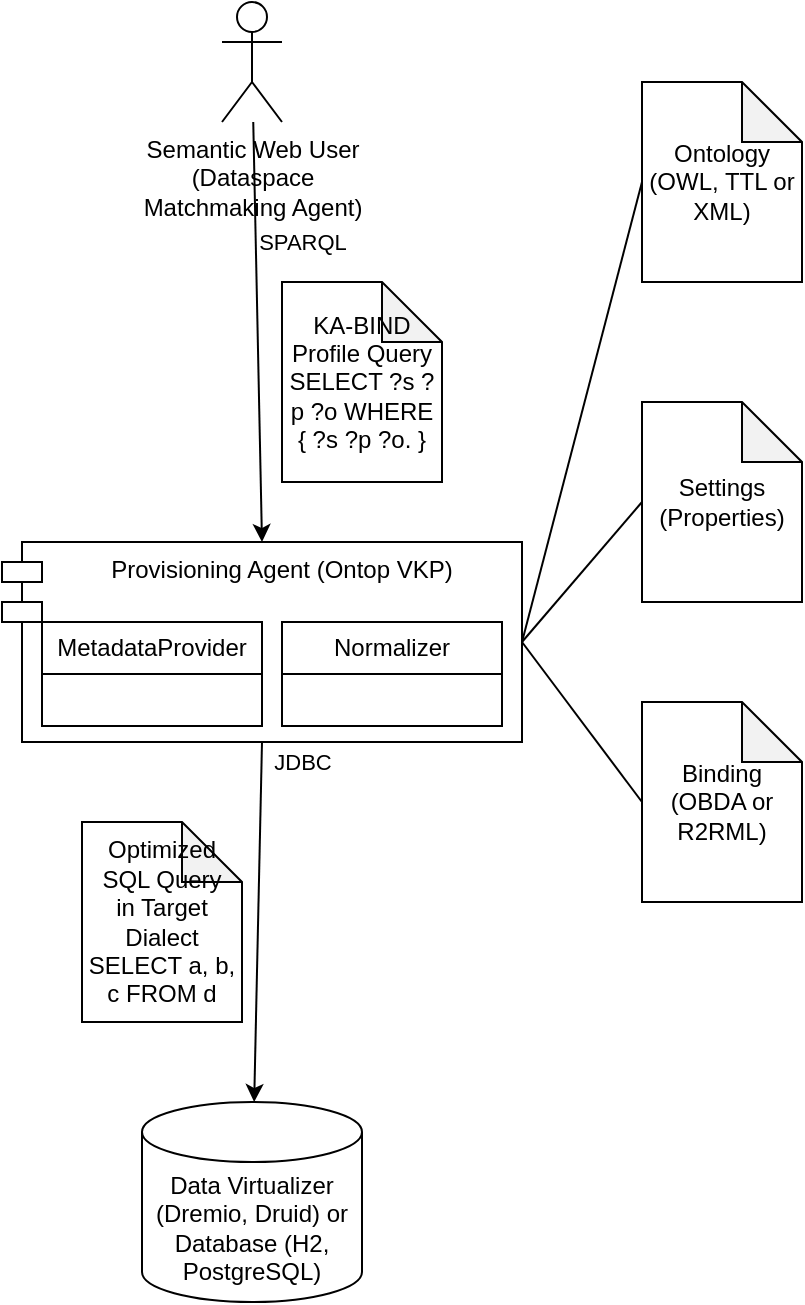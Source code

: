 <!--
 * Copyright (c) 2022,2023 Contributors to the Eclipse Foundation
 *
 * See the NOTICE file(s) distributed with this work for additional
 * information regarding copyright ownership.
 *
 * This program and the accompanying materials are made available under the
 * terms of the Apache License, Version 2.0 which is available at
 * https://www.apache.org/licenses/LICENSE-2.0.
 *
 * Unless required by applicable law or agreed to in writing, software
 * distributed under the License is distributed on an "AS IS" BASIS, WITHOUT
 * WARRANTIES OR CONDITIONS OF ANY KIND, either express or implied. See the
 * License for the specific language governing permissions and limitations
 * under the License.
 *
 * SPDX-License-Identifier: Apache-2.0

-->

<mxfile version="21.6.2" type="device">
  <diagram name="Seite-1" id="9zZvAVQEgpC4ubSf6p6f">
    <mxGraphModel dx="1434" dy="834" grid="1" gridSize="10" guides="1" tooltips="1" connect="1" arrows="1" fold="1" page="1" pageScale="1" pageWidth="827" pageHeight="1169" math="0" shadow="0">
      <root>
        <mxCell id="0" />
        <mxCell id="1" parent="0" />
        <mxCell id="bTYyz8jTpvTfvXUMADVH-1" value="Semantic Web User&lt;br&gt;(Dataspace &lt;br&gt;Matchmaking Agent)" style="shape=umlActor;verticalLabelPosition=bottom;verticalAlign=top;html=1;outlineConnect=0;" vertex="1" parent="1">
          <mxGeometry x="190" y="60" width="30" height="60" as="geometry" />
        </mxCell>
        <mxCell id="bTYyz8jTpvTfvXUMADVH-2" value="KA-BIND Profile Query&lt;br&gt;SELECT ?s ?p ?o WHERE { ?s ?p ?o. }" style="shape=note;whiteSpace=wrap;html=1;backgroundOutline=1;darkOpacity=0.05;" vertex="1" parent="1">
          <mxGeometry x="220" y="200" width="80" height="100" as="geometry" />
        </mxCell>
        <mxCell id="bTYyz8jTpvTfvXUMADVH-3" value="Data Virtualizer (Dremio, Druid) or Database (H2, PostgreSQL)" style="shape=cylinder3;whiteSpace=wrap;html=1;boundedLbl=1;backgroundOutline=1;size=15;" vertex="1" parent="1">
          <mxGeometry x="150" y="610" width="110" height="100" as="geometry" />
        </mxCell>
        <mxCell id="bTYyz8jTpvTfvXUMADVH-4" value="Optimized&lt;br&gt;SQL Query&lt;br&gt;in Target Dialect SELECT a, b, c FROM d" style="shape=note;whiteSpace=wrap;html=1;backgroundOutline=1;darkOpacity=0.05;" vertex="1" parent="1">
          <mxGeometry x="120" y="470" width="80" height="100" as="geometry" />
        </mxCell>
        <mxCell id="bTYyz8jTpvTfvXUMADVH-5" value="Provisioning Agent (Ontop VKP)" style="shape=module;align=left;spacingLeft=20;align=center;verticalAlign=top;whiteSpace=wrap;html=1;" vertex="1" parent="1">
          <mxGeometry x="80" y="330" width="260" height="100" as="geometry" />
        </mxCell>
        <mxCell id="bTYyz8jTpvTfvXUMADVH-6" value="MetadataProvider" style="swimlane;fontStyle=0;childLayout=stackLayout;horizontal=1;startSize=26;fillColor=none;horizontalStack=0;resizeParent=1;resizeParentMax=0;resizeLast=0;collapsible=1;marginBottom=0;whiteSpace=wrap;html=1;" vertex="1" parent="1">
          <mxGeometry x="100" y="370" width="110" height="52" as="geometry" />
        </mxCell>
        <mxCell id="bTYyz8jTpvTfvXUMADVH-10" value="Normalizer" style="swimlane;fontStyle=0;childLayout=stackLayout;horizontal=1;startSize=26;fillColor=none;horizontalStack=0;resizeParent=1;resizeParentMax=0;resizeLast=0;collapsible=1;marginBottom=0;whiteSpace=wrap;html=1;" vertex="1" parent="1">
          <mxGeometry x="220" y="370" width="110" height="52" as="geometry" />
        </mxCell>
        <mxCell id="bTYyz8jTpvTfvXUMADVH-11" value="Ontology&lt;br&gt;(OWL, TTL or XML)" style="shape=note;whiteSpace=wrap;html=1;backgroundOutline=1;darkOpacity=0.05;" vertex="1" parent="1">
          <mxGeometry x="400" y="100" width="80" height="100" as="geometry" />
        </mxCell>
        <mxCell id="bTYyz8jTpvTfvXUMADVH-12" value="Binding&lt;br&gt;(OBDA or R2RML)" style="shape=note;whiteSpace=wrap;html=1;backgroundOutline=1;darkOpacity=0.05;" vertex="1" parent="1">
          <mxGeometry x="400" y="410" width="80" height="100" as="geometry" />
        </mxCell>
        <mxCell id="bTYyz8jTpvTfvXUMADVH-13" value="Settings&lt;br&gt;(Properties)" style="shape=note;whiteSpace=wrap;html=1;backgroundOutline=1;darkOpacity=0.05;" vertex="1" parent="1">
          <mxGeometry x="400" y="260" width="80" height="100" as="geometry" />
        </mxCell>
        <mxCell id="bTYyz8jTpvTfvXUMADVH-14" value="" style="endArrow=none;html=1;rounded=0;exitX=1;exitY=0.5;exitDx=0;exitDy=0;entryX=0;entryY=0.5;entryDx=0;entryDy=0;entryPerimeter=0;" edge="1" parent="1" source="bTYyz8jTpvTfvXUMADVH-5" target="bTYyz8jTpvTfvXUMADVH-13">
          <mxGeometry width="50" height="50" relative="1" as="geometry">
            <mxPoint x="390" y="480" as="sourcePoint" />
            <mxPoint x="440" y="430" as="targetPoint" />
          </mxGeometry>
        </mxCell>
        <mxCell id="bTYyz8jTpvTfvXUMADVH-15" value="" style="endArrow=none;html=1;rounded=0;exitX=1;exitY=0.5;exitDx=0;exitDy=0;entryX=0;entryY=0.5;entryDx=0;entryDy=0;entryPerimeter=0;" edge="1" parent="1" source="bTYyz8jTpvTfvXUMADVH-5" target="bTYyz8jTpvTfvXUMADVH-11">
          <mxGeometry width="50" height="50" relative="1" as="geometry">
            <mxPoint x="350" y="390" as="sourcePoint" />
            <mxPoint x="410" y="320" as="targetPoint" />
          </mxGeometry>
        </mxCell>
        <mxCell id="bTYyz8jTpvTfvXUMADVH-16" value="" style="endArrow=none;html=1;rounded=0;entryX=0;entryY=0.5;entryDx=0;entryDy=0;entryPerimeter=0;" edge="1" parent="1" target="bTYyz8jTpvTfvXUMADVH-12">
          <mxGeometry width="50" height="50" relative="1" as="geometry">
            <mxPoint x="340" y="380" as="sourcePoint" />
            <mxPoint x="410" y="160" as="targetPoint" />
          </mxGeometry>
        </mxCell>
        <mxCell id="bTYyz8jTpvTfvXUMADVH-17" value="JDBC" style="endArrow=classic;html=1;rounded=0;exitX=0.5;exitY=1;exitDx=0;exitDy=0;" edge="1" parent="1" source="bTYyz8jTpvTfvXUMADVH-5" target="bTYyz8jTpvTfvXUMADVH-3">
          <mxGeometry x="-0.894" y="20" width="50" height="50" relative="1" as="geometry">
            <mxPoint x="390" y="480" as="sourcePoint" />
            <mxPoint x="440" y="430" as="targetPoint" />
            <mxPoint as="offset" />
          </mxGeometry>
        </mxCell>
        <mxCell id="bTYyz8jTpvTfvXUMADVH-18" value="SPARQL" style="endArrow=classic;html=1;rounded=0;entryX=0.5;entryY=0;entryDx=0;entryDy=0;" edge="1" parent="1" source="bTYyz8jTpvTfvXUMADVH-1" target="bTYyz8jTpvTfvXUMADVH-5">
          <mxGeometry x="-0.424" y="23" width="50" height="50" relative="1" as="geometry">
            <mxPoint x="390" y="480" as="sourcePoint" />
            <mxPoint x="440" y="430" as="targetPoint" />
            <mxPoint as="offset" />
          </mxGeometry>
        </mxCell>
      </root>
    </mxGraphModel>
  </diagram>
</mxfile>

